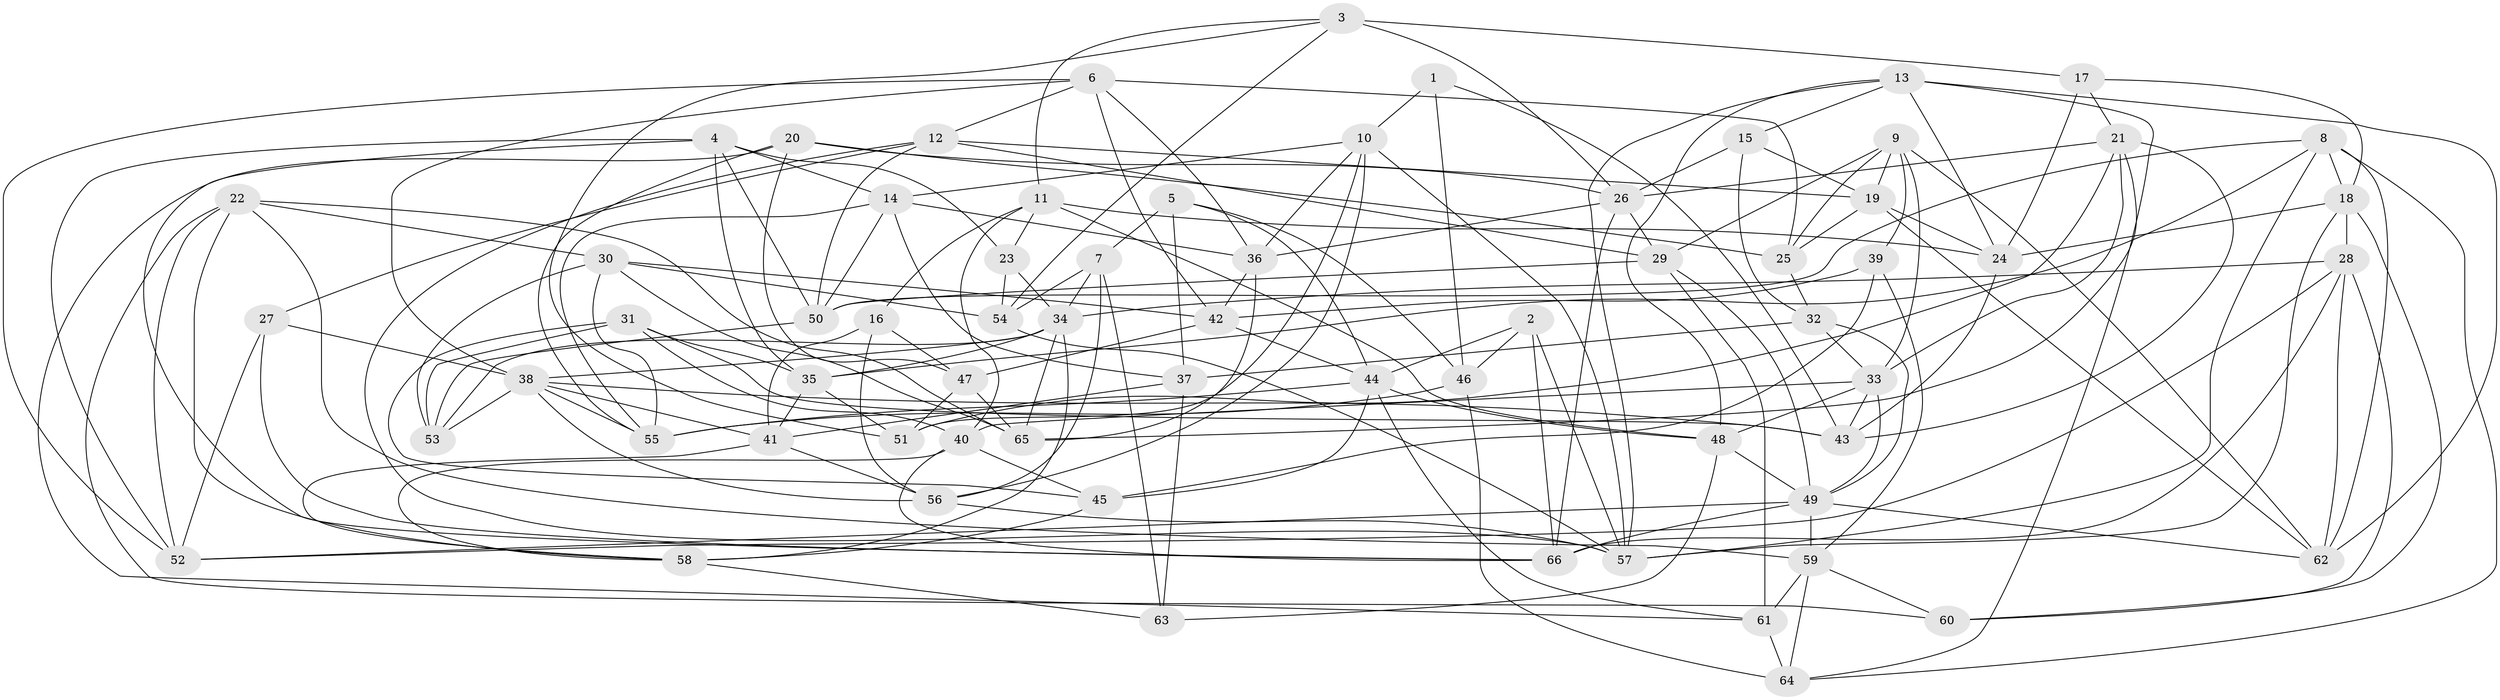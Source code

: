 // original degree distribution, {4: 1.0}
// Generated by graph-tools (version 1.1) at 2025/38/03/04/25 23:38:15]
// undirected, 66 vertices, 185 edges
graph export_dot {
  node [color=gray90,style=filled];
  1;
  2;
  3;
  4;
  5;
  6;
  7;
  8;
  9;
  10;
  11;
  12;
  13;
  14;
  15;
  16;
  17;
  18;
  19;
  20;
  21;
  22;
  23;
  24;
  25;
  26;
  27;
  28;
  29;
  30;
  31;
  32;
  33;
  34;
  35;
  36;
  37;
  38;
  39;
  40;
  41;
  42;
  43;
  44;
  45;
  46;
  47;
  48;
  49;
  50;
  51;
  52;
  53;
  54;
  55;
  56;
  57;
  58;
  59;
  60;
  61;
  62;
  63;
  64;
  65;
  66;
  1 -- 10 [weight=1.0];
  1 -- 43 [weight=1.0];
  1 -- 46 [weight=2.0];
  2 -- 44 [weight=1.0];
  2 -- 46 [weight=1.0];
  2 -- 57 [weight=1.0];
  2 -- 66 [weight=1.0];
  3 -- 11 [weight=1.0];
  3 -- 17 [weight=1.0];
  3 -- 26 [weight=2.0];
  3 -- 51 [weight=1.0];
  3 -- 54 [weight=1.0];
  4 -- 14 [weight=1.0];
  4 -- 23 [weight=1.0];
  4 -- 35 [weight=1.0];
  4 -- 50 [weight=1.0];
  4 -- 52 [weight=1.0];
  4 -- 66 [weight=1.0];
  5 -- 7 [weight=1.0];
  5 -- 37 [weight=1.0];
  5 -- 44 [weight=1.0];
  5 -- 46 [weight=1.0];
  6 -- 12 [weight=1.0];
  6 -- 25 [weight=1.0];
  6 -- 36 [weight=1.0];
  6 -- 38 [weight=1.0];
  6 -- 42 [weight=1.0];
  6 -- 52 [weight=1.0];
  7 -- 34 [weight=1.0];
  7 -- 54 [weight=2.0];
  7 -- 56 [weight=1.0];
  7 -- 63 [weight=1.0];
  8 -- 18 [weight=1.0];
  8 -- 35 [weight=1.0];
  8 -- 50 [weight=1.0];
  8 -- 57 [weight=1.0];
  8 -- 62 [weight=1.0];
  8 -- 64 [weight=1.0];
  9 -- 19 [weight=1.0];
  9 -- 25 [weight=1.0];
  9 -- 29 [weight=1.0];
  9 -- 33 [weight=1.0];
  9 -- 39 [weight=1.0];
  9 -- 62 [weight=1.0];
  10 -- 14 [weight=1.0];
  10 -- 36 [weight=1.0];
  10 -- 51 [weight=1.0];
  10 -- 56 [weight=1.0];
  10 -- 57 [weight=1.0];
  11 -- 16 [weight=1.0];
  11 -- 23 [weight=1.0];
  11 -- 24 [weight=1.0];
  11 -- 40 [weight=1.0];
  11 -- 48 [weight=1.0];
  12 -- 19 [weight=1.0];
  12 -- 27 [weight=1.0];
  12 -- 29 [weight=1.0];
  12 -- 50 [weight=1.0];
  12 -- 57 [weight=1.0];
  13 -- 15 [weight=1.0];
  13 -- 24 [weight=1.0];
  13 -- 48 [weight=1.0];
  13 -- 57 [weight=1.0];
  13 -- 62 [weight=1.0];
  13 -- 64 [weight=1.0];
  14 -- 36 [weight=1.0];
  14 -- 37 [weight=1.0];
  14 -- 50 [weight=1.0];
  14 -- 55 [weight=1.0];
  15 -- 19 [weight=1.0];
  15 -- 26 [weight=1.0];
  15 -- 32 [weight=1.0];
  16 -- 41 [weight=1.0];
  16 -- 47 [weight=1.0];
  16 -- 56 [weight=1.0];
  17 -- 18 [weight=1.0];
  17 -- 21 [weight=1.0];
  17 -- 24 [weight=1.0];
  18 -- 24 [weight=1.0];
  18 -- 28 [weight=1.0];
  18 -- 57 [weight=1.0];
  18 -- 60 [weight=1.0];
  19 -- 24 [weight=1.0];
  19 -- 25 [weight=1.0];
  19 -- 62 [weight=1.0];
  20 -- 25 [weight=2.0];
  20 -- 26 [weight=1.0];
  20 -- 47 [weight=1.0];
  20 -- 55 [weight=1.0];
  20 -- 61 [weight=1.0];
  21 -- 26 [weight=1.0];
  21 -- 33 [weight=1.0];
  21 -- 43 [weight=1.0];
  21 -- 51 [weight=1.0];
  21 -- 65 [weight=1.0];
  22 -- 30 [weight=1.0];
  22 -- 52 [weight=1.0];
  22 -- 58 [weight=1.0];
  22 -- 59 [weight=1.0];
  22 -- 60 [weight=1.0];
  22 -- 65 [weight=1.0];
  23 -- 34 [weight=1.0];
  23 -- 54 [weight=1.0];
  24 -- 43 [weight=1.0];
  25 -- 32 [weight=1.0];
  26 -- 29 [weight=1.0];
  26 -- 36 [weight=1.0];
  26 -- 66 [weight=1.0];
  27 -- 38 [weight=1.0];
  27 -- 52 [weight=1.0];
  27 -- 66 [weight=1.0];
  28 -- 34 [weight=1.0];
  28 -- 52 [weight=1.0];
  28 -- 60 [weight=1.0];
  28 -- 62 [weight=1.0];
  28 -- 66 [weight=1.0];
  29 -- 49 [weight=1.0];
  29 -- 50 [weight=1.0];
  29 -- 61 [weight=1.0];
  30 -- 42 [weight=1.0];
  30 -- 53 [weight=1.0];
  30 -- 54 [weight=1.0];
  30 -- 55 [weight=1.0];
  30 -- 65 [weight=1.0];
  31 -- 35 [weight=1.0];
  31 -- 40 [weight=1.0];
  31 -- 43 [weight=1.0];
  31 -- 45 [weight=1.0];
  31 -- 53 [weight=2.0];
  32 -- 33 [weight=1.0];
  32 -- 37 [weight=2.0];
  32 -- 49 [weight=1.0];
  33 -- 40 [weight=1.0];
  33 -- 43 [weight=1.0];
  33 -- 48 [weight=1.0];
  33 -- 49 [weight=2.0];
  34 -- 35 [weight=1.0];
  34 -- 38 [weight=1.0];
  34 -- 53 [weight=1.0];
  34 -- 58 [weight=1.0];
  34 -- 65 [weight=1.0];
  35 -- 41 [weight=1.0];
  35 -- 51 [weight=1.0];
  36 -- 42 [weight=1.0];
  36 -- 65 [weight=1.0];
  37 -- 41 [weight=1.0];
  37 -- 63 [weight=1.0];
  38 -- 41 [weight=1.0];
  38 -- 43 [weight=1.0];
  38 -- 53 [weight=1.0];
  38 -- 55 [weight=1.0];
  38 -- 56 [weight=1.0];
  39 -- 42 [weight=1.0];
  39 -- 45 [weight=1.0];
  39 -- 59 [weight=1.0];
  40 -- 45 [weight=1.0];
  40 -- 58 [weight=1.0];
  40 -- 66 [weight=1.0];
  41 -- 56 [weight=1.0];
  41 -- 58 [weight=1.0];
  42 -- 44 [weight=1.0];
  42 -- 47 [weight=1.0];
  44 -- 45 [weight=2.0];
  44 -- 48 [weight=1.0];
  44 -- 55 [weight=1.0];
  44 -- 61 [weight=1.0];
  45 -- 58 [weight=1.0];
  46 -- 55 [weight=1.0];
  46 -- 64 [weight=1.0];
  47 -- 51 [weight=2.0];
  47 -- 65 [weight=1.0];
  48 -- 49 [weight=1.0];
  48 -- 63 [weight=1.0];
  49 -- 52 [weight=1.0];
  49 -- 59 [weight=1.0];
  49 -- 62 [weight=1.0];
  49 -- 66 [weight=2.0];
  50 -- 53 [weight=1.0];
  54 -- 57 [weight=1.0];
  56 -- 57 [weight=1.0];
  58 -- 63 [weight=1.0];
  59 -- 60 [weight=1.0];
  59 -- 61 [weight=1.0];
  59 -- 64 [weight=1.0];
  61 -- 64 [weight=2.0];
}

